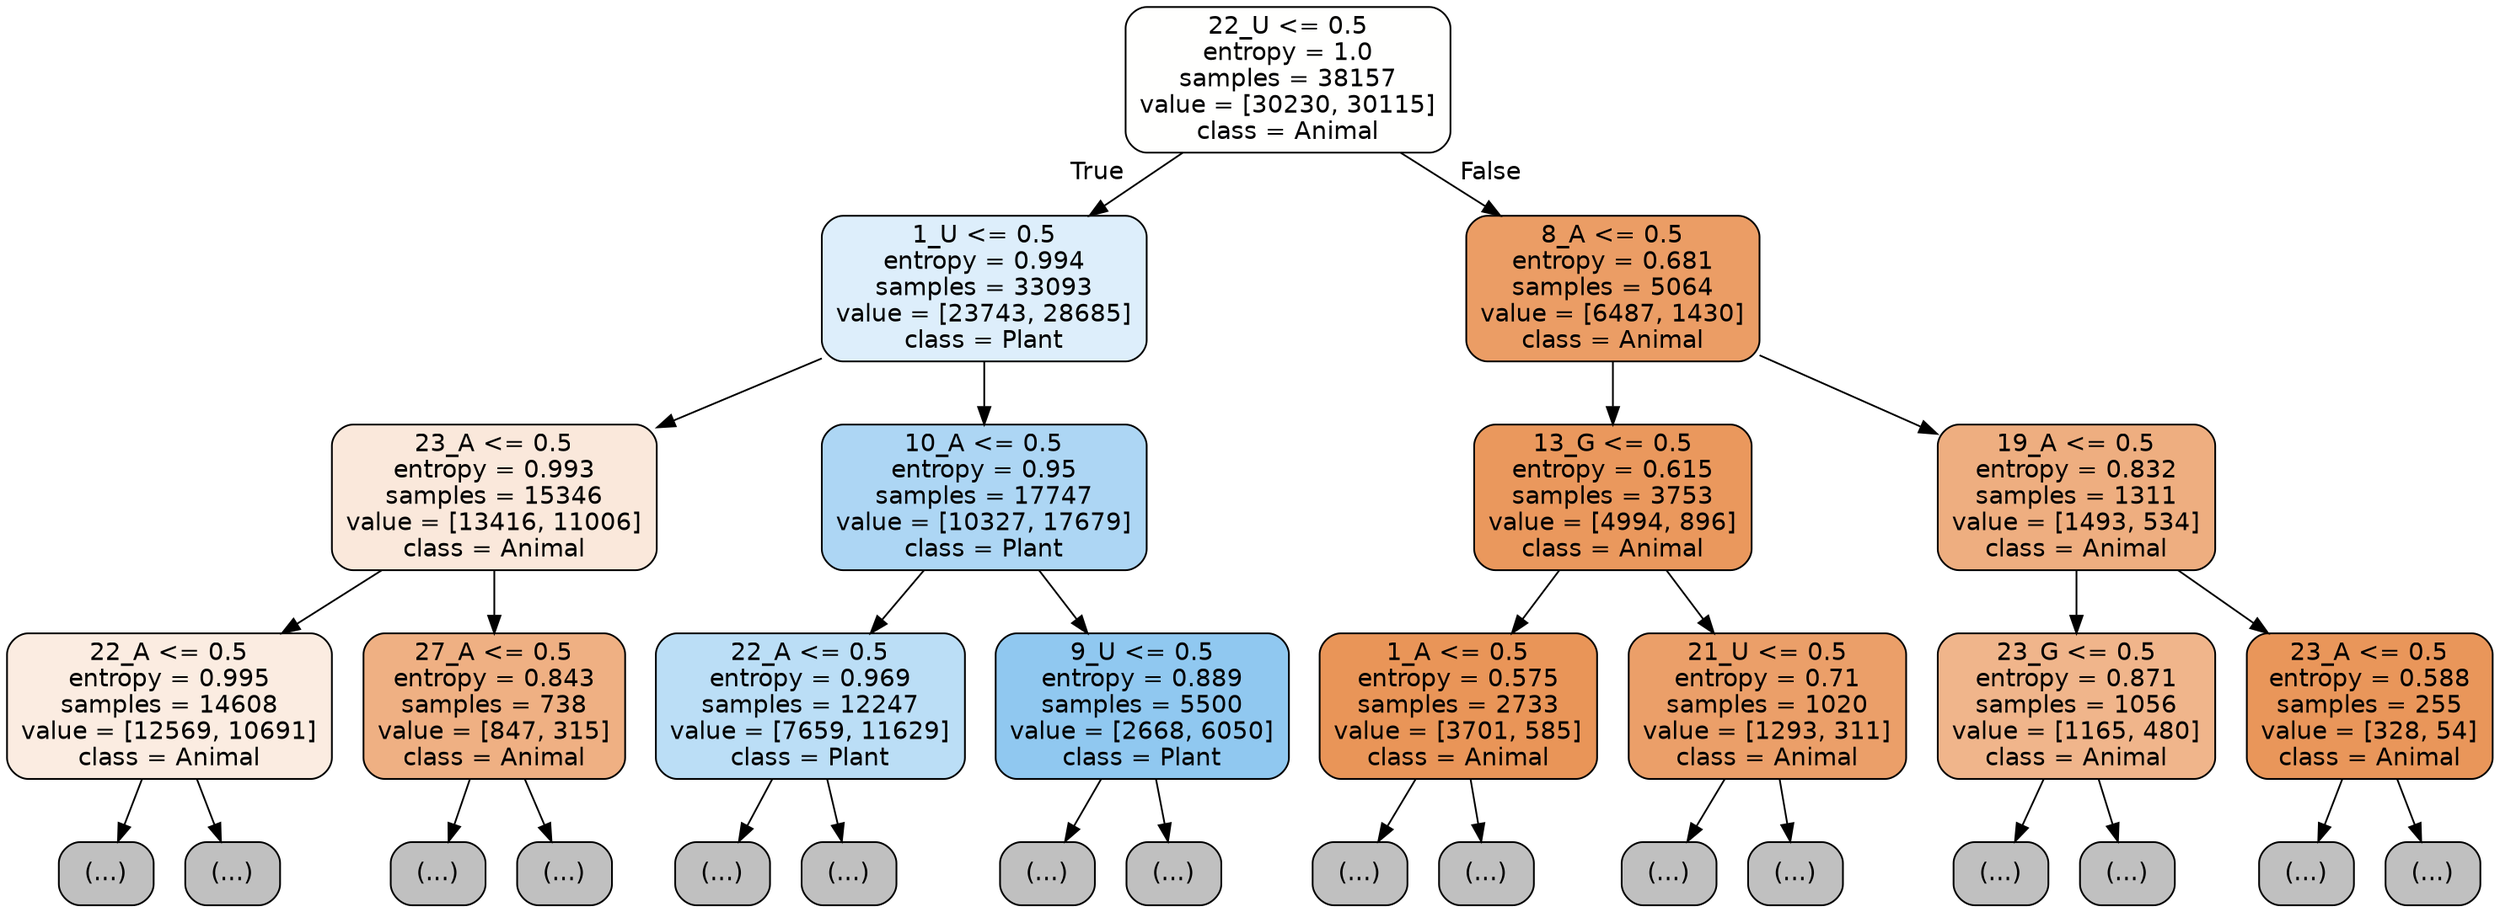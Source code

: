 digraph Tree {
node [shape=box, style="filled, rounded", color="black", fontname="helvetica"] ;
edge [fontname="helvetica"] ;
0 [label="22_U <= 0.5\nentropy = 1.0\nsamples = 38157\nvalue = [30230, 30115]\nclass = Animal", fillcolor="#fffffe"] ;
1 [label="1_U <= 0.5\nentropy = 0.994\nsamples = 33093\nvalue = [23743, 28685]\nclass = Plant", fillcolor="#ddeefb"] ;
0 -> 1 [labeldistance=2.5, labelangle=45, headlabel="True"] ;
2 [label="23_A <= 0.5\nentropy = 0.993\nsamples = 15346\nvalue = [13416, 11006]\nclass = Animal", fillcolor="#fae8db"] ;
1 -> 2 ;
3 [label="22_A <= 0.5\nentropy = 0.995\nsamples = 14608\nvalue = [12569, 10691]\nclass = Animal", fillcolor="#fbece1"] ;
2 -> 3 ;
4 [label="(...)", fillcolor="#C0C0C0"] ;
3 -> 4 ;
7193 [label="(...)", fillcolor="#C0C0C0"] ;
3 -> 7193 ;
8170 [label="27_A <= 0.5\nentropy = 0.843\nsamples = 738\nvalue = [847, 315]\nclass = Animal", fillcolor="#efb083"] ;
2 -> 8170 ;
8171 [label="(...)", fillcolor="#C0C0C0"] ;
8170 -> 8171 ;
8544 [label="(...)", fillcolor="#C0C0C0"] ;
8170 -> 8544 ;
8545 [label="10_A <= 0.5\nentropy = 0.95\nsamples = 17747\nvalue = [10327, 17679]\nclass = Plant", fillcolor="#add6f4"] ;
1 -> 8545 ;
8546 [label="22_A <= 0.5\nentropy = 0.969\nsamples = 12247\nvalue = [7659, 11629]\nclass = Plant", fillcolor="#bbdef6"] ;
8545 -> 8546 ;
8547 [label="(...)", fillcolor="#C0C0C0"] ;
8546 -> 8547 ;
12614 [label="(...)", fillcolor="#C0C0C0"] ;
8546 -> 12614 ;
13307 [label="9_U <= 0.5\nentropy = 0.889\nsamples = 5500\nvalue = [2668, 6050]\nclass = Plant", fillcolor="#90c8f0"] ;
8545 -> 13307 ;
13308 [label="(...)", fillcolor="#C0C0C0"] ;
13307 -> 13308 ;
14631 [label="(...)", fillcolor="#C0C0C0"] ;
13307 -> 14631 ;
14984 [label="8_A <= 0.5\nentropy = 0.681\nsamples = 5064\nvalue = [6487, 1430]\nclass = Animal", fillcolor="#eb9d65"] ;
0 -> 14984 [labeldistance=2.5, labelangle=-45, headlabel="False"] ;
14985 [label="13_G <= 0.5\nentropy = 0.615\nsamples = 3753\nvalue = [4994, 896]\nclass = Animal", fillcolor="#ea985d"] ;
14984 -> 14985 ;
14986 [label="1_A <= 0.5\nentropy = 0.575\nsamples = 2733\nvalue = [3701, 585]\nclass = Animal", fillcolor="#e99558"] ;
14985 -> 14986 ;
14987 [label="(...)", fillcolor="#C0C0C0"] ;
14986 -> 14987 ;
15726 [label="(...)", fillcolor="#C0C0C0"] ;
14986 -> 15726 ;
15909 [label="21_U <= 0.5\nentropy = 0.71\nsamples = 1020\nvalue = [1293, 311]\nclass = Animal", fillcolor="#eb9f69"] ;
14985 -> 15909 ;
15910 [label="(...)", fillcolor="#C0C0C0"] ;
15909 -> 15910 ;
16223 [label="(...)", fillcolor="#C0C0C0"] ;
15909 -> 16223 ;
16308 [label="19_A <= 0.5\nentropy = 0.832\nsamples = 1311\nvalue = [1493, 534]\nclass = Animal", fillcolor="#eeae80"] ;
14984 -> 16308 ;
16309 [label="23_G <= 0.5\nentropy = 0.871\nsamples = 1056\nvalue = [1165, 480]\nclass = Animal", fillcolor="#f0b58b"] ;
16308 -> 16309 ;
16310 [label="(...)", fillcolor="#C0C0C0"] ;
16309 -> 16310 ;
16697 [label="(...)", fillcolor="#C0C0C0"] ;
16309 -> 16697 ;
16736 [label="23_A <= 0.5\nentropy = 0.588\nsamples = 255\nvalue = [328, 54]\nclass = Animal", fillcolor="#e9965a"] ;
16308 -> 16736 ;
16737 [label="(...)", fillcolor="#C0C0C0"] ;
16736 -> 16737 ;
16806 [label="(...)", fillcolor="#C0C0C0"] ;
16736 -> 16806 ;
}